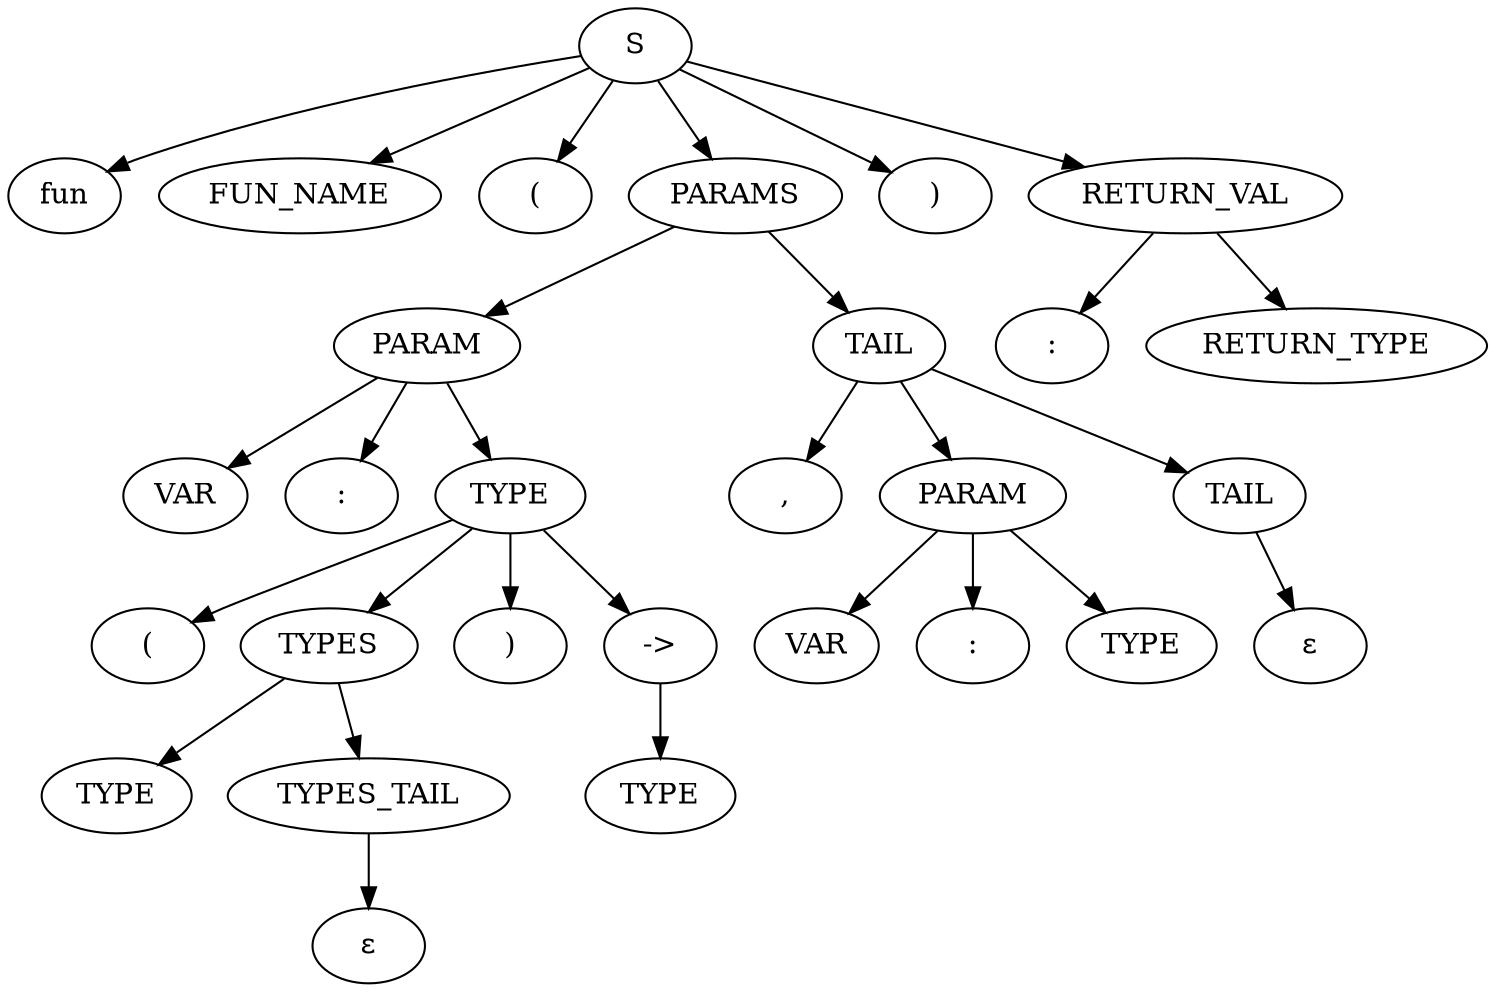digraph G {
n0 [label="S"] ; 
n0 -> n1 ; 
n1 [label="fun"] ; 
n0 -> n2 ; 
n2 [label="FUN_NAME"] ; 
n0 -> n3 ; 
n3 [label="("] ; 
n0 -> n4 ; 
n4 [label="PARAMS"] ; 
n4 -> n5 ; 
n5 [label="PARAM"] ; 
n5 -> n6 ; 
n6 [label="VAR"] ; 
n5 -> n7 ; 
n7 [label=":"] ; 
n5 -> n8 ; 
n8 [label="TYPE"] ; 
n8 -> n9 ; 
n9 [label="("] ; 
n8 -> n10 ; 
n10 [label="TYPES"] ; 
n10 -> n11 ; 
n11 [label="TYPE"] ; 
n10 -> n12 ; 
n12 [label="TYPES_TAIL"] ; 
n12 -> n13 ; 
n13 [label="ε"] ; 
n8 -> n14 ; 
n14 [label=")"] ; 
n8 -> n15 ; 
n15 [label="->"] ; 
n15 -> n16 ; 
n16 [label="TYPE"] ; 
n4 -> n17 ; 
n17 [label="TAIL"] ; 
n17 -> n18 ; 
n18 [label=","] ; 
n17 -> n19 ; 
n19 [label="PARAM"] ; 
n19 -> n20 ; 
n20 [label="VAR"] ; 
n19 -> n21 ; 
n21 [label=":"] ; 
n19 -> n22 ; 
n22 [label="TYPE"] ; 
n17 -> n23 ; 
n23 [label="TAIL"] ; 
n23 -> n24 ; 
n24 [label="ε"] ; 
n0 -> n25 ; 
n25 [label=")"] ; 
n0 -> n26 ; 
n26 [label="RETURN_VAL"] ; 
n26 -> n27 ; 
n27 [label=":"] ; 
n26 -> n28 ; 
n28 [label="RETURN_TYPE"] ; 
}
